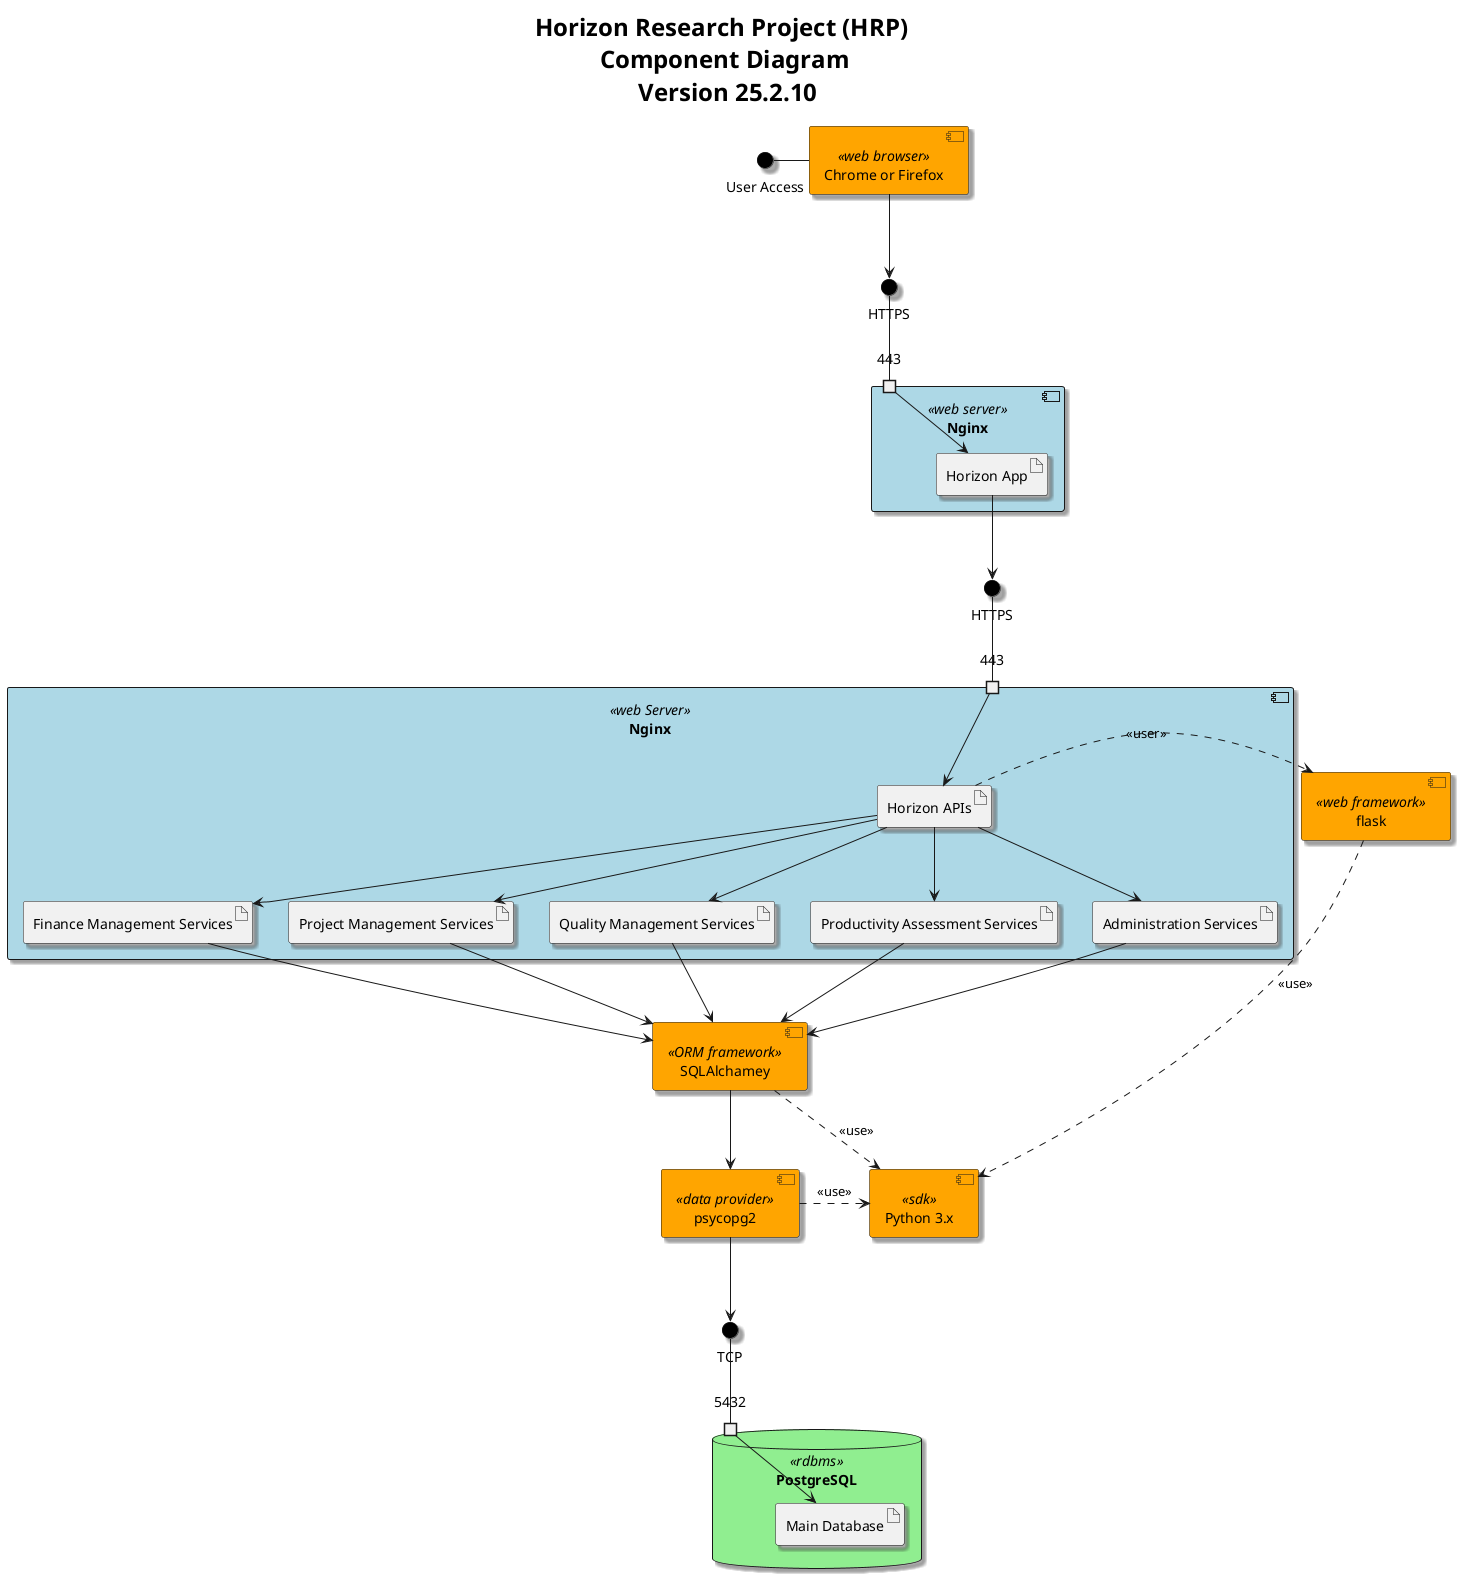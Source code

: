 @startuml

skinparam Shadowing True
skinparam titleFontSize 24pt

skinparam interface{
  BackgroundColor #Black
}

skinparam component{
  BackgroundColor #Orange
}

skinparam file{
  BackgroundColor #lightsalmon
}

skinparam package{
  BackgroundColor #lightblue
}

skinparam node{
  BackgroundColor #Yellow
}

skinparam database{
  BackgroundColor #Lightgreen
}

title Horizon Research Project (HRP) \n Component Diagram \n Version 25.2.10




component "Chrome or Firefox" as browser <<web browser>>
component "Nginx" as webServer1 <<web server>>{
  portin "443" as ws1443
  artifact "Horizon App" as horizonApp
}
component "Nginx" as webServer <<web Server>>{
  portin "443" as ws443
  artifact "Horizon APIs" as horizonApis
  artifact "Administration Services" as adminServices
  artifact "HR Management Services" as hrServices
  artifact "Project Management Services" as proServices
  artifact "Finance Management Services" as hrServices
  artifact "Quality Management Services" as qcServices
  artifact "Productivity Assessment Services" as paServices
}

database "PostgreSQL" as rdbms <<rdbms>>{
  portin "5432" as pogresql5432
  artifact "Main Database" as mainDb
}

component "Python 3.x" as python3<<sdk>>
component "flask" as flask <<web framework>>
component "SQLAlchamey" as sqlalchamey <<ORM framework>>
component "psycopg2" as psycopg2 <<data provider>>
() "User Access" as userAccess
() "HTTPS" as https1
() "HTTPS" as https2
() "TCP" as tcp

userAccess - browser
https1 -- ws1443
ws1443 --> horizonApp
browser --> https1
https2 -- ws443
horizonApp -->  https2
horizonApis .> flask : <<user>>
ws443 --> horizonApis 
horizonApis --> adminServices
horizonApis --> hrServices
horizonApis --> proServices
horizonApis --> qcServices
horizonApis --> paServices 


adminServices --> sqlalchamey
hrServices --> sqlalchamey
proServices --> sqlalchamey
qcServices --> sqlalchamey
paServices --> sqlalchamey

flask .> python3 : <<use>>
sqlalchamey .> python3 : <<use>>
psycopg2 .> python3 : <<use>>


sqlalchamey --> psycopg2

psycopg2 --> tcp

tcp -- pogresql5432
pogresql5432 --> mainDb
@enduml